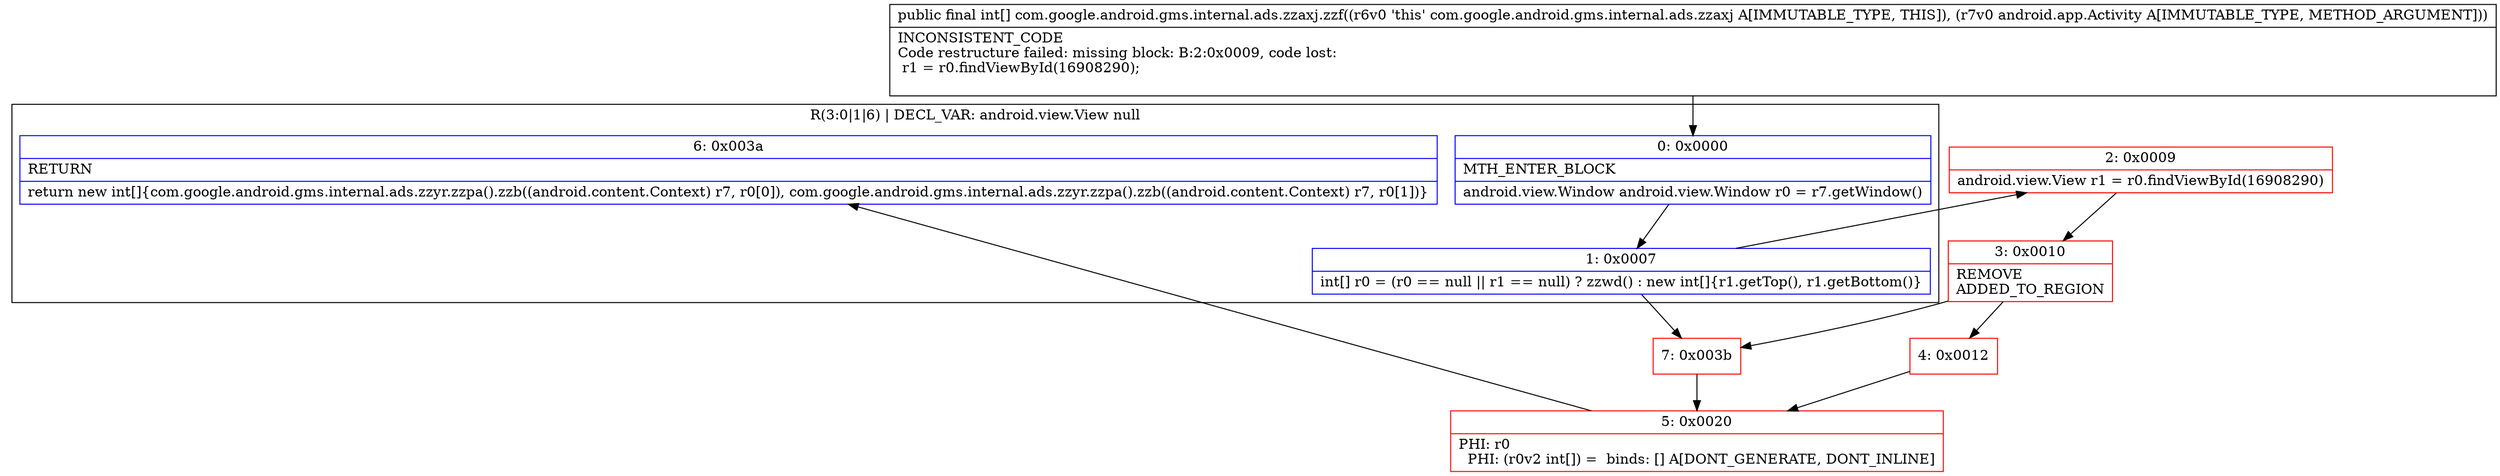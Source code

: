 digraph "CFG forcom.google.android.gms.internal.ads.zzaxj.zzf(Landroid\/app\/Activity;)[I" {
subgraph cluster_Region_530888655 {
label = "R(3:0|1|6) | DECL_VAR: android.view.View null\l";
node [shape=record,color=blue];
Node_0 [shape=record,label="{0\:\ 0x0000|MTH_ENTER_BLOCK\l|android.view.Window android.view.Window r0 = r7.getWindow()\l}"];
Node_1 [shape=record,label="{1\:\ 0x0007|int[] r0 = (r0 == null \|\| r1 == null) ? zzwd() : new int[]\{r1.getTop(), r1.getBottom()\}\l}"];
Node_6 [shape=record,label="{6\:\ 0x003a|RETURN\l|return new int[]\{com.google.android.gms.internal.ads.zzyr.zzpa().zzb((android.content.Context) r7, r0[0]), com.google.android.gms.internal.ads.zzyr.zzpa().zzb((android.content.Context) r7, r0[1])\}\l}"];
}
Node_2 [shape=record,color=red,label="{2\:\ 0x0009|android.view.View r1 = r0.findViewById(16908290)\l}"];
Node_3 [shape=record,color=red,label="{3\:\ 0x0010|REMOVE\lADDED_TO_REGION\l}"];
Node_4 [shape=record,color=red,label="{4\:\ 0x0012}"];
Node_5 [shape=record,color=red,label="{5\:\ 0x0020|PHI: r0 \l  PHI: (r0v2 int[]) =  binds: [] A[DONT_GENERATE, DONT_INLINE]\l}"];
Node_7 [shape=record,color=red,label="{7\:\ 0x003b}"];
MethodNode[shape=record,label="{public final int[] com.google.android.gms.internal.ads.zzaxj.zzf((r6v0 'this' com.google.android.gms.internal.ads.zzaxj A[IMMUTABLE_TYPE, THIS]), (r7v0 android.app.Activity A[IMMUTABLE_TYPE, METHOD_ARGUMENT]))  | INCONSISTENT_CODE\lCode restructure failed: missing block: B:2:0x0009, code lost:\l    r1 = r0.findViewById(16908290);\l\l}"];
MethodNode -> Node_0;
Node_0 -> Node_1;
Node_1 -> Node_2;
Node_1 -> Node_7;
Node_2 -> Node_3;
Node_3 -> Node_4;
Node_3 -> Node_7;
Node_4 -> Node_5;
Node_5 -> Node_6;
Node_7 -> Node_5;
}

